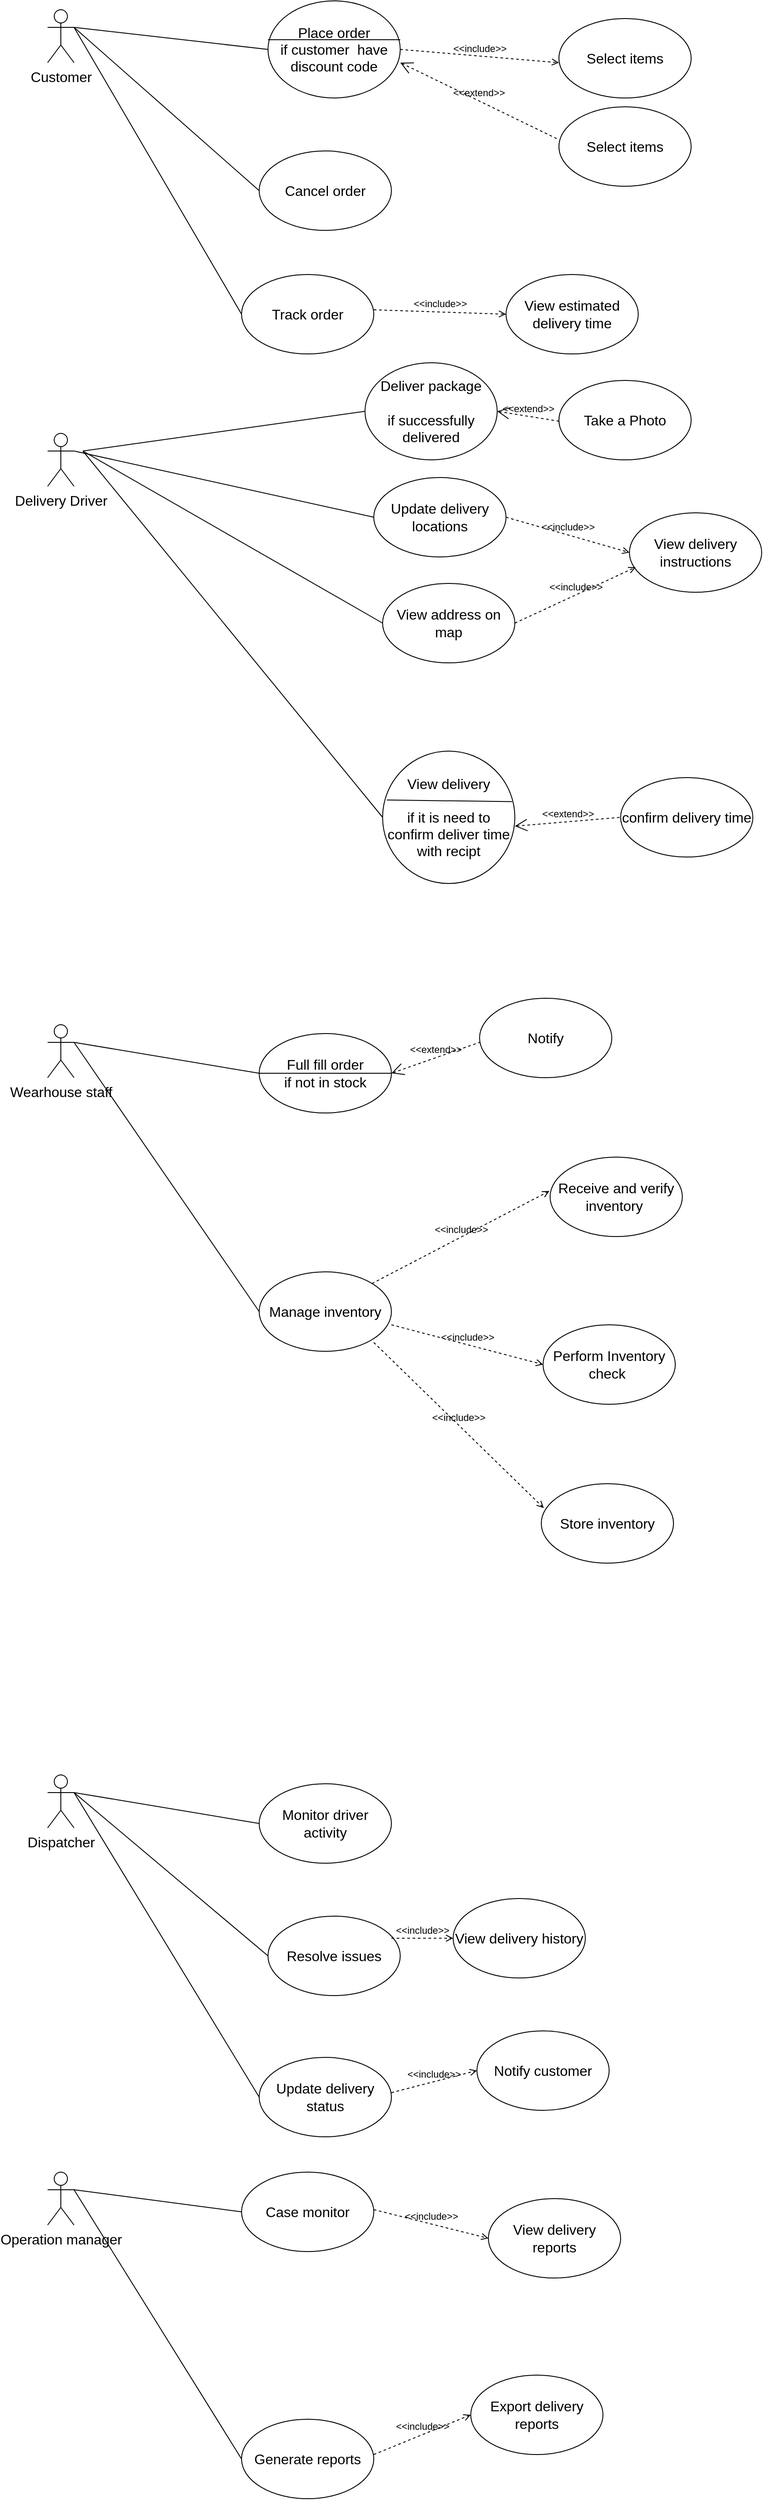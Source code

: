 <mxfile version="13.9.9" type="device"><diagram id="Kwxwy0MDBbW_qvgyFE3R" name="Page-1"><mxGraphModel dx="1205" dy="707" grid="1" gridSize="10" guides="1" tooltips="1" connect="1" arrows="1" fold="1" page="1" pageScale="1" pageWidth="1654" pageHeight="2336" math="0" shadow="0"><root><mxCell id="0"/><mxCell id="1" parent="0"/><mxCell id="YSxd2vETgOVx_CU022U8-1" value="&lt;font style=&quot;font-size: 16px&quot;&gt;Customer&lt;/font&gt;" style="shape=umlActor;verticalLabelPosition=bottom;verticalAlign=top;html=1;outlineConnect=0;" parent="1" vertex="1"><mxGeometry x="190" y="60" width="30" height="60" as="geometry"/></mxCell><mxCell id="YSxd2vETgOVx_CU022U8-3" value="&lt;font style=&quot;font-size: 16px&quot;&gt;Cancel order&lt;/font&gt;" style="ellipse;whiteSpace=wrap;html=1;" parent="1" vertex="1"><mxGeometry x="430" y="220" width="150" height="90" as="geometry"/></mxCell><mxCell id="YSxd2vETgOVx_CU022U8-4" value="&lt;font style=&quot;font-size: 16px&quot;&gt;Track order&lt;/font&gt;" style="ellipse;whiteSpace=wrap;html=1;" parent="1" vertex="1"><mxGeometry x="410" y="360" width="150" height="90" as="geometry"/></mxCell><mxCell id="YSxd2vETgOVx_CU022U8-5" value="&lt;font style=&quot;font-size: 16px&quot;&gt;Delivery Driver&lt;/font&gt;" style="shape=umlActor;verticalLabelPosition=bottom;verticalAlign=top;html=1;outlineConnect=0;" parent="1" vertex="1"><mxGeometry x="190" y="540" width="30" height="60" as="geometry"/></mxCell><mxCell id="YSxd2vETgOVx_CU022U8-8" value="&lt;font style=&quot;font-size: 16px&quot;&gt;Update delivery locations&lt;/font&gt;" style="ellipse;whiteSpace=wrap;html=1;" parent="1" vertex="1"><mxGeometry x="560" y="590" width="150" height="90" as="geometry"/></mxCell><mxCell id="YSxd2vETgOVx_CU022U8-9" value="&lt;font style=&quot;font-size: 16px&quot;&gt;View address on map&lt;/font&gt;" style="ellipse;whiteSpace=wrap;html=1;" parent="1" vertex="1"><mxGeometry x="570" y="710" width="150" height="90" as="geometry"/></mxCell><mxCell id="YSxd2vETgOVx_CU022U8-15" value="" style="endArrow=none;html=1;exitX=1;exitY=0.333;exitDx=0;exitDy=0;exitPerimeter=0;entryX=0;entryY=0.5;entryDx=0;entryDy=0;" parent="1" source="YSxd2vETgOVx_CU022U8-1" target="YSxd2vETgOVx_CU022U8-2" edge="1"><mxGeometry width="50" height="50" relative="1" as="geometry"><mxPoint x="640" y="640" as="sourcePoint"/><mxPoint x="690" y="590" as="targetPoint"/></mxGeometry></mxCell><mxCell id="YSxd2vETgOVx_CU022U8-16" value="" style="endArrow=none;html=1;exitX=1;exitY=0.333;exitDx=0;exitDy=0;exitPerimeter=0;entryX=0;entryY=0.5;entryDx=0;entryDy=0;" parent="1" source="YSxd2vETgOVx_CU022U8-1" target="YSxd2vETgOVx_CU022U8-3" edge="1"><mxGeometry width="50" height="50" relative="1" as="geometry"><mxPoint x="230" y="380" as="sourcePoint"/><mxPoint x="420" y="405" as="targetPoint"/></mxGeometry></mxCell><mxCell id="YSxd2vETgOVx_CU022U8-17" value="" style="endArrow=none;html=1;exitX=1;exitY=0.333;exitDx=0;exitDy=0;exitPerimeter=0;entryX=0;entryY=0.5;entryDx=0;entryDy=0;" parent="1" source="YSxd2vETgOVx_CU022U8-1" target="YSxd2vETgOVx_CU022U8-4" edge="1"><mxGeometry width="50" height="50" relative="1" as="geometry"><mxPoint x="230" y="380" as="sourcePoint"/><mxPoint x="420" y="555" as="targetPoint"/></mxGeometry></mxCell><mxCell id="YSxd2vETgOVx_CU022U8-22" value="" style="endArrow=none;html=1;entryX=0;entryY=0.5;entryDx=0;entryDy=0;exitX=1;exitY=0.333;exitDx=0;exitDy=0;exitPerimeter=0;" parent="1" source="YSxd2vETgOVx_CU022U8-5" target="YSxd2vETgOVx_CU022U8-8" edge="1"><mxGeometry width="50" height="50" relative="1" as="geometry"><mxPoint x="230" y="820" as="sourcePoint"/><mxPoint x="390" y="745.0" as="targetPoint"/></mxGeometry></mxCell><mxCell id="YSxd2vETgOVx_CU022U8-23" value="&lt;span style=&quot;font-size: 16px&quot;&gt;Wearhouse staff&lt;/span&gt;" style="shape=umlActor;verticalLabelPosition=bottom;verticalAlign=top;html=1;outlineConnect=0;" parent="1" vertex="1"><mxGeometry x="190" y="1210" width="30" height="60" as="geometry"/></mxCell><mxCell id="YSxd2vETgOVx_CU022U8-24" value="&lt;span style=&quot;font-size: 16px&quot;&gt;Full fill order&lt;br&gt;if not in stock&lt;br&gt;&lt;/span&gt;" style="ellipse;whiteSpace=wrap;html=1;" parent="1" vertex="1"><mxGeometry x="430" y="1220" width="150" height="90" as="geometry"/></mxCell><mxCell id="YSxd2vETgOVx_CU022U8-25" value="&lt;span style=&quot;font-size: 16px&quot;&gt;Receive and verify inventory&amp;nbsp;&lt;/span&gt;" style="ellipse;whiteSpace=wrap;html=1;" parent="1" vertex="1"><mxGeometry x="760" y="1360" width="150" height="90" as="geometry"/></mxCell><mxCell id="YSxd2vETgOVx_CU022U8-26" value="&lt;span style=&quot;font-size: 16px&quot;&gt;Perform Inventory&lt;br&gt;check&amp;nbsp;&lt;/span&gt;" style="ellipse;whiteSpace=wrap;html=1;" parent="1" vertex="1"><mxGeometry x="752" y="1550" width="150" height="90" as="geometry"/></mxCell><mxCell id="YSxd2vETgOVx_CU022U8-27" value="&lt;span style=&quot;font-size: 16px&quot;&gt;Store inventory&lt;/span&gt;" style="ellipse;whiteSpace=wrap;html=1;" parent="1" vertex="1"><mxGeometry x="750" y="1730" width="150" height="90" as="geometry"/></mxCell><mxCell id="YSxd2vETgOVx_CU022U8-28" value="&lt;span style=&quot;font-size: 16px&quot;&gt;Manage inventory&lt;/span&gt;" style="ellipse;whiteSpace=wrap;html=1;" parent="1" vertex="1"><mxGeometry x="430" y="1490" width="150" height="90" as="geometry"/></mxCell><mxCell id="YSxd2vETgOVx_CU022U8-30" value="" style="endArrow=none;html=1;entryX=0;entryY=0.5;entryDx=0;entryDy=0;exitX=1;exitY=0.333;exitDx=0;exitDy=0;exitPerimeter=0;" parent="1" source="YSxd2vETgOVx_CU022U8-23" target="YSxd2vETgOVx_CU022U8-24" edge="1"><mxGeometry width="50" height="50" relative="1" as="geometry"><mxPoint x="230" y="1430" as="sourcePoint"/><mxPoint x="420" y="1615" as="targetPoint"/></mxGeometry></mxCell><mxCell id="YSxd2vETgOVx_CU022U8-33" value="" style="endArrow=none;html=1;entryX=0;entryY=0.5;entryDx=0;entryDy=0;exitX=1;exitY=0.333;exitDx=0;exitDy=0;exitPerimeter=0;" parent="1" source="YSxd2vETgOVx_CU022U8-23" target="YSxd2vETgOVx_CU022U8-28" edge="1"><mxGeometry width="50" height="50" relative="1" as="geometry"><mxPoint x="230" y="1430" as="sourcePoint"/><mxPoint x="420" y="1905" as="targetPoint"/></mxGeometry></mxCell><mxCell id="YSxd2vETgOVx_CU022U8-36" value="&lt;span style=&quot;font-size: 16px&quot;&gt;Dispatcher&lt;/span&gt;" style="shape=umlActor;verticalLabelPosition=bottom;verticalAlign=top;html=1;outlineConnect=0;" parent="1" vertex="1"><mxGeometry x="190" y="2060" width="30" height="60" as="geometry"/></mxCell><mxCell id="YSxd2vETgOVx_CU022U8-38" value="&lt;span style=&quot;font-size: 16px&quot;&gt;Monitor driver activity&lt;/span&gt;" style="ellipse;whiteSpace=wrap;html=1;" parent="1" vertex="1"><mxGeometry x="430" y="2070" width="150" height="90" as="geometry"/></mxCell><mxCell id="YSxd2vETgOVx_CU022U8-39" value="&lt;span style=&quot;font-size: 16px&quot;&gt;Resolve issues&lt;/span&gt;" style="ellipse;whiteSpace=wrap;html=1;" parent="1" vertex="1"><mxGeometry x="440" y="2220" width="150" height="90" as="geometry"/></mxCell><mxCell id="YSxd2vETgOVx_CU022U8-40" value="&lt;span style=&quot;font-size: 16px&quot;&gt;Update delivery status&lt;/span&gt;" style="ellipse;whiteSpace=wrap;html=1;" parent="1" vertex="1"><mxGeometry x="430" y="2380" width="150" height="90" as="geometry"/></mxCell><mxCell id="YSxd2vETgOVx_CU022U8-41" value="&lt;span style=&quot;font-size: 16px&quot;&gt;Operation manager&lt;/span&gt;" style="shape=umlActor;verticalLabelPosition=bottom;verticalAlign=top;html=1;outlineConnect=0;" parent="1" vertex="1"><mxGeometry x="190" y="2510" width="30" height="60" as="geometry"/></mxCell><mxCell id="YSxd2vETgOVx_CU022U8-42" value="&lt;span style=&quot;font-size: 16px&quot;&gt;Case monitor&lt;/span&gt;" style="ellipse;whiteSpace=wrap;html=1;" parent="1" vertex="1"><mxGeometry x="410" y="2510" width="150" height="90" as="geometry"/></mxCell><mxCell id="YSxd2vETgOVx_CU022U8-44" value="&lt;span style=&quot;font-size: 16px&quot;&gt;Generate reports&lt;/span&gt;" style="ellipse;whiteSpace=wrap;html=1;" parent="1" vertex="1"><mxGeometry x="410" y="2790" width="150" height="90" as="geometry"/></mxCell><mxCell id="YSxd2vETgOVx_CU022U8-45" value="" style="endArrow=none;html=1;exitX=1;exitY=0.333;exitDx=0;exitDy=0;exitPerimeter=0;entryX=0;entryY=0.5;entryDx=0;entryDy=0;" parent="1" source="YSxd2vETgOVx_CU022U8-36" target="YSxd2vETgOVx_CU022U8-38" edge="1"><mxGeometry width="50" height="50" relative="1" as="geometry"><mxPoint x="530" y="2050" as="sourcePoint"/><mxPoint x="580" y="2000" as="targetPoint"/></mxGeometry></mxCell><mxCell id="YSxd2vETgOVx_CU022U8-46" value="" style="endArrow=none;html=1;exitX=1;exitY=0.333;exitDx=0;exitDy=0;exitPerimeter=0;entryX=0;entryY=0.5;entryDx=0;entryDy=0;" parent="1" source="YSxd2vETgOVx_CU022U8-36" target="YSxd2vETgOVx_CU022U8-39" edge="1"><mxGeometry width="50" height="50" relative="1" as="geometry"><mxPoint x="230" y="2090" as="sourcePoint"/><mxPoint x="420.0" y="2135" as="targetPoint"/></mxGeometry></mxCell><mxCell id="YSxd2vETgOVx_CU022U8-47" value="" style="endArrow=none;html=1;exitX=1;exitY=0.333;exitDx=0;exitDy=0;exitPerimeter=0;entryX=0;entryY=0.5;entryDx=0;entryDy=0;" parent="1" source="YSxd2vETgOVx_CU022U8-36" target="YSxd2vETgOVx_CU022U8-40" edge="1"><mxGeometry width="50" height="50" relative="1" as="geometry"><mxPoint x="230" y="2090" as="sourcePoint"/><mxPoint x="420.0" y="2265" as="targetPoint"/></mxGeometry></mxCell><mxCell id="YSxd2vETgOVx_CU022U8-48" value="" style="endArrow=none;html=1;exitX=1;exitY=0.333;exitDx=0;exitDy=0;exitPerimeter=0;entryX=0;entryY=0.5;entryDx=0;entryDy=0;" parent="1" source="YSxd2vETgOVx_CU022U8-41" target="YSxd2vETgOVx_CU022U8-42" edge="1"><mxGeometry width="50" height="50" relative="1" as="geometry"><mxPoint x="530" y="2290" as="sourcePoint"/><mxPoint x="580" y="2240" as="targetPoint"/></mxGeometry></mxCell><mxCell id="YSxd2vETgOVx_CU022U8-50" value="" style="endArrow=none;html=1;exitX=1;exitY=0.333;exitDx=0;exitDy=0;exitPerimeter=0;entryX=0;entryY=0.5;entryDx=0;entryDy=0;" parent="1" source="YSxd2vETgOVx_CU022U8-41" target="YSxd2vETgOVx_CU022U8-44" edge="1"><mxGeometry width="50" height="50" relative="1" as="geometry"><mxPoint x="530" y="2760" as="sourcePoint"/><mxPoint x="580" y="2710" as="targetPoint"/></mxGeometry></mxCell><mxCell id="YSxd2vETgOVx_CU022U8-51" value="&amp;lt;&amp;lt;include&amp;gt;&amp;gt;" style="edgeStyle=none;html=1;endArrow=open;verticalAlign=bottom;dashed=1;labelBackgroundColor=none;exitX=1;exitY=0.5;exitDx=0;exitDy=0;" parent="1" source="YSxd2vETgOVx_CU022U8-2" edge="1"><mxGeometry width="160" relative="1" as="geometry"><mxPoint x="610" y="120" as="sourcePoint"/><mxPoint x="770" y="120" as="targetPoint"/></mxGeometry></mxCell><mxCell id="YSxd2vETgOVx_CU022U8-52" value="&lt;font style=&quot;font-size: 16px&quot;&gt;Select items&lt;/font&gt;" style="ellipse;whiteSpace=wrap;html=1;" parent="1" vertex="1"><mxGeometry x="770" y="70" width="150" height="90" as="geometry"/></mxCell><mxCell id="YSxd2vETgOVx_CU022U8-53" value="&lt;font style=&quot;font-size: 16px&quot;&gt;Select items&lt;/font&gt;" style="ellipse;whiteSpace=wrap;html=1;" parent="1" vertex="1"><mxGeometry x="770" y="170" width="150" height="90" as="geometry"/></mxCell><mxCell id="YSxd2vETgOVx_CU022U8-55" value="" style="group" parent="1" vertex="1" connectable="0"><mxGeometry x="440" y="50" width="150" height="110" as="geometry"/></mxCell><mxCell id="YSxd2vETgOVx_CU022U8-2" value="&lt;font style=&quot;font-size: 16px&quot;&gt;Place order&lt;br&gt;if customer&amp;nbsp; have discount code&lt;br&gt;&lt;/font&gt;" style="ellipse;whiteSpace=wrap;html=1;" parent="YSxd2vETgOVx_CU022U8-55" vertex="1"><mxGeometry width="150" height="110" as="geometry"/></mxCell><mxCell id="YSxd2vETgOVx_CU022U8-54" value="" style="line;strokeWidth=1;fillColor=none;align=left;verticalAlign=middle;spacingTop=-1;spacingLeft=3;spacingRight=3;rotatable=0;labelPosition=right;points=[];portConstraint=eastwest;" parent="YSxd2vETgOVx_CU022U8-55" vertex="1"><mxGeometry y="40" width="150" height="8" as="geometry"/></mxCell><mxCell id="YSxd2vETgOVx_CU022U8-56" value="&amp;lt;&amp;lt;extend&amp;gt;&amp;gt;" style="edgeStyle=none;html=1;startArrow=open;endArrow=none;startSize=12;verticalAlign=bottom;dashed=1;labelBackgroundColor=none;entryX=-0.015;entryY=0.402;entryDx=0;entryDy=0;entryPerimeter=0;exitX=1;exitY=0.636;exitDx=0;exitDy=0;exitPerimeter=0;" parent="1" source="YSxd2vETgOVx_CU022U8-2" target="YSxd2vETgOVx_CU022U8-53" edge="1"><mxGeometry width="160" relative="1" as="geometry"><mxPoint x="480" y="360" as="sourcePoint"/><mxPoint x="640" y="360" as="targetPoint"/></mxGeometry></mxCell><mxCell id="YSxd2vETgOVx_CU022U8-58" value="&lt;font style=&quot;font-size: 16px&quot;&gt;View estimated delivery time&lt;/font&gt;" style="ellipse;whiteSpace=wrap;html=1;" parent="1" vertex="1"><mxGeometry x="710" y="360" width="150" height="90" as="geometry"/></mxCell><mxCell id="YSxd2vETgOVx_CU022U8-59" value="&amp;lt;&amp;lt;include&amp;gt;&amp;gt;" style="edgeStyle=none;html=1;endArrow=open;verticalAlign=bottom;dashed=1;labelBackgroundColor=none;exitX=1;exitY=0.5;exitDx=0;exitDy=0;entryX=0;entryY=0.5;entryDx=0;entryDy=0;" parent="1" target="YSxd2vETgOVx_CU022U8-58" edge="1"><mxGeometry width="160" relative="1" as="geometry"><mxPoint x="560.0" y="400.0" as="sourcePoint"/><mxPoint x="740" y="415.0" as="targetPoint"/></mxGeometry></mxCell><mxCell id="wD4pVaDt5Vchkjaisatm-1" value="&amp;lt;&amp;lt;include&amp;gt;&amp;gt;" style="edgeStyle=none;html=1;endArrow=open;verticalAlign=bottom;dashed=1;labelBackgroundColor=none;exitX=1;exitY=0;exitDx=0;exitDy=0;entryX=-0.005;entryY=0.427;entryDx=0;entryDy=0;entryPerimeter=0;" edge="1" parent="1" source="YSxd2vETgOVx_CU022U8-28" target="YSxd2vETgOVx_CU022U8-25"><mxGeometry width="160" relative="1" as="geometry"><mxPoint x="575.03" y="1280" as="sourcePoint"/><mxPoint x="709.997" y="1483.18" as="targetPoint"/></mxGeometry></mxCell><mxCell id="wD4pVaDt5Vchkjaisatm-2" value="&amp;lt;&amp;lt;include&amp;gt;&amp;gt;" style="edgeStyle=none;html=1;endArrow=open;verticalAlign=bottom;dashed=1;labelBackgroundColor=none;exitX=1;exitY=0.5;exitDx=0;exitDy=0;entryX=0;entryY=0.5;entryDx=0;entryDy=0;" edge="1" parent="1" target="YSxd2vETgOVx_CU022U8-26"><mxGeometry width="160" relative="1" as="geometry"><mxPoint x="580.0" y="1550" as="sourcePoint"/><mxPoint x="764.22" y="1668.43" as="targetPoint"/></mxGeometry></mxCell><mxCell id="wD4pVaDt5Vchkjaisatm-3" value="&amp;lt;&amp;lt;include&amp;gt;&amp;gt;" style="edgeStyle=none;html=1;endArrow=open;verticalAlign=bottom;dashed=1;labelBackgroundColor=none;exitX=1;exitY=0.5;exitDx=0;exitDy=0;entryX=0.019;entryY=0.307;entryDx=0;entryDy=0;entryPerimeter=0;" edge="1" parent="1" target="YSxd2vETgOVx_CU022U8-27"><mxGeometry width="160" relative="1" as="geometry"><mxPoint x="560.0" y="1570" as="sourcePoint"/><mxPoint x="732" y="1615" as="targetPoint"/></mxGeometry></mxCell><mxCell id="wD4pVaDt5Vchkjaisatm-4" value="" style="line;strokeWidth=1;fillColor=none;align=left;verticalAlign=middle;spacingTop=-1;spacingLeft=3;spacingRight=3;rotatable=0;labelPosition=right;points=[];portConstraint=eastwest;" vertex="1" parent="1"><mxGeometry x="430" y="1261" width="150" height="8" as="geometry"/></mxCell><mxCell id="wD4pVaDt5Vchkjaisatm-5" value="&lt;span style=&quot;font-size: 16px&quot;&gt;Notify&lt;/span&gt;" style="ellipse;whiteSpace=wrap;html=1;" vertex="1" parent="1"><mxGeometry x="680" y="1180" width="150" height="90" as="geometry"/></mxCell><mxCell id="wD4pVaDt5Vchkjaisatm-6" value="&amp;lt;&amp;lt;extend&amp;gt;&amp;gt;" style="edgeStyle=none;html=1;startArrow=open;endArrow=none;startSize=12;verticalAlign=bottom;dashed=1;labelBackgroundColor=none;exitX=1;exitY=0.5;exitDx=0;exitDy=0;" edge="1" parent="1" source="YSxd2vETgOVx_CU022U8-24"><mxGeometry width="160" relative="1" as="geometry"><mxPoint x="520" y="1230" as="sourcePoint"/><mxPoint x="680" y="1230" as="targetPoint"/></mxGeometry></mxCell><mxCell id="wD4pVaDt5Vchkjaisatm-7" value="&lt;span style=&quot;font-size: 16px&quot;&gt;Notify customer&lt;/span&gt;" style="ellipse;whiteSpace=wrap;html=1;" vertex="1" parent="1"><mxGeometry x="677" y="2350" width="150" height="90" as="geometry"/></mxCell><mxCell id="wD4pVaDt5Vchkjaisatm-8" value="&amp;lt;&amp;lt;include&amp;gt;&amp;gt;" style="edgeStyle=none;html=1;endArrow=open;verticalAlign=bottom;dashed=1;labelBackgroundColor=none;exitX=1;exitY=0.5;exitDx=0;exitDy=0;entryX=0;entryY=0.5;entryDx=0;entryDy=0;" edge="1" parent="1" target="wD4pVaDt5Vchkjaisatm-7"><mxGeometry width="160" relative="1" as="geometry"><mxPoint x="580.0" y="2420" as="sourcePoint"/><mxPoint x="772.85" y="2607.63" as="targetPoint"/></mxGeometry></mxCell><mxCell id="wD4pVaDt5Vchkjaisatm-9" value="" style="endArrow=none;html=1;entryX=0;entryY=0.5;entryDx=0;entryDy=0;" edge="1" parent="1" target="YSxd2vETgOVx_CU022U8-9"><mxGeometry width="50" height="50" relative="1" as="geometry"><mxPoint x="230" y="560" as="sourcePoint"/><mxPoint x="590" y="595" as="targetPoint"/></mxGeometry></mxCell><mxCell id="wD4pVaDt5Vchkjaisatm-10" value="" style="endArrow=none;html=1;entryX=0;entryY=0.5;entryDx=0;entryDy=0;" edge="1" parent="1" target="YSxd2vETgOVx_CU022U8-10"><mxGeometry width="50" height="50" relative="1" as="geometry"><mxPoint x="230" y="560" as="sourcePoint"/><mxPoint x="580.0" y="765.0" as="targetPoint"/></mxGeometry></mxCell><mxCell id="wD4pVaDt5Vchkjaisatm-11" value="&lt;font style=&quot;font-size: 16px&quot;&gt;View delivery instructions&lt;/font&gt;" style="ellipse;whiteSpace=wrap;html=1;" vertex="1" parent="1"><mxGeometry x="850" y="630" width="150" height="90" as="geometry"/></mxCell><mxCell id="wD4pVaDt5Vchkjaisatm-12" value="&amp;lt;&amp;lt;include&amp;gt;&amp;gt;" style="edgeStyle=none;html=1;endArrow=open;verticalAlign=bottom;dashed=1;labelBackgroundColor=none;exitX=1;exitY=0.5;exitDx=0;exitDy=0;entryX=0;entryY=0.5;entryDx=0;entryDy=0;" edge="1" parent="1" source="YSxd2vETgOVx_CU022U8-8" target="wD4pVaDt5Vchkjaisatm-11"><mxGeometry width="160" relative="1" as="geometry"><mxPoint x="730.0" y="582.5" as="sourcePoint"/><mxPoint x="880" y="587.5" as="targetPoint"/></mxGeometry></mxCell><mxCell id="wD4pVaDt5Vchkjaisatm-13" value="&amp;lt;&amp;lt;include&amp;gt;&amp;gt;" style="edgeStyle=none;html=1;endArrow=open;verticalAlign=bottom;dashed=1;labelBackgroundColor=none;exitX=1;exitY=0.5;exitDx=0;exitDy=0;entryX=0.047;entryY=0.685;entryDx=0;entryDy=0;entryPerimeter=0;" edge="1" parent="1" source="YSxd2vETgOVx_CU022U8-9" target="wD4pVaDt5Vchkjaisatm-11"><mxGeometry width="160" relative="1" as="geometry"><mxPoint x="740.0" y="592.5" as="sourcePoint"/><mxPoint x="860.0" y="605" as="targetPoint"/></mxGeometry></mxCell><mxCell id="wD4pVaDt5Vchkjaisatm-15" value="" style="group" vertex="1" connectable="0" parent="1"><mxGeometry x="570" y="900" width="150" height="150" as="geometry"/></mxCell><mxCell id="YSxd2vETgOVx_CU022U8-10" value="&lt;span style=&quot;font-size: 16px&quot;&gt;View delivery&lt;br&gt;&lt;br&gt;if it is need to confirm deliver time with recipt&lt;br&gt;&lt;/span&gt;" style="ellipse;whiteSpace=wrap;html=1;" parent="wD4pVaDt5Vchkjaisatm-15" vertex="1"><mxGeometry width="150" height="150" as="geometry"/></mxCell><mxCell id="wD4pVaDt5Vchkjaisatm-14" value="" style="endArrow=none;html=1;entryX=0.979;entryY=0.382;entryDx=0;entryDy=0;entryPerimeter=0;exitX=0.032;exitY=0.369;exitDx=0;exitDy=0;exitPerimeter=0;" edge="1" parent="wD4pVaDt5Vchkjaisatm-15" source="YSxd2vETgOVx_CU022U8-10" target="YSxd2vETgOVx_CU022U8-10"><mxGeometry width="50" height="50" relative="1" as="geometry"><mxPoint x="-30" y="-150" as="sourcePoint"/><mxPoint x="20" y="-200" as="targetPoint"/></mxGeometry></mxCell><mxCell id="wD4pVaDt5Vchkjaisatm-16" value="&lt;font style=&quot;font-size: 16px&quot;&gt;confirm delivery time&lt;/font&gt;" style="ellipse;whiteSpace=wrap;html=1;" vertex="1" parent="1"><mxGeometry x="840" y="930" width="150" height="90" as="geometry"/></mxCell><mxCell id="wD4pVaDt5Vchkjaisatm-17" value="&amp;lt;&amp;lt;extend&amp;gt;&amp;gt;" style="edgeStyle=none;html=1;startArrow=open;endArrow=none;startSize=12;verticalAlign=bottom;dashed=1;labelBackgroundColor=none;exitX=1;exitY=0.5;exitDx=0;exitDy=0;entryX=0;entryY=0.5;entryDx=0;entryDy=0;" edge="1" parent="1" target="wD4pVaDt5Vchkjaisatm-16"><mxGeometry width="160" relative="1" as="geometry"><mxPoint x="720.0" y="985" as="sourcePoint"/><mxPoint x="820" y="950" as="targetPoint"/></mxGeometry></mxCell><mxCell id="wD4pVaDt5Vchkjaisatm-18" value="&lt;span style=&quot;font-size: 16px&quot;&gt;View delivery history&lt;/span&gt;" style="ellipse;whiteSpace=wrap;html=1;" vertex="1" parent="1"><mxGeometry x="650" y="2200" width="150" height="90" as="geometry"/></mxCell><mxCell id="wD4pVaDt5Vchkjaisatm-19" value="&amp;lt;&amp;lt;include&amp;gt;&amp;gt;" style="edgeStyle=none;html=1;endArrow=open;verticalAlign=bottom;dashed=1;labelBackgroundColor=none;exitX=1;exitY=0.5;exitDx=0;exitDy=0;entryX=0;entryY=0.5;entryDx=0;entryDy=0;" edge="1" parent="1" target="wD4pVaDt5Vchkjaisatm-18"><mxGeometry width="160" relative="1" as="geometry"><mxPoint x="580.0" y="2245" as="sourcePoint"/><mxPoint x="677.0" y="2220" as="targetPoint"/></mxGeometry></mxCell><mxCell id="wD4pVaDt5Vchkjaisatm-20" value="&lt;font style=&quot;font-size: 16px&quot;&gt;Deliver package&lt;br&gt;&lt;br&gt;if successfully delivered&lt;br&gt;&lt;/font&gt;" style="ellipse;whiteSpace=wrap;html=1;" vertex="1" parent="1"><mxGeometry x="550" y="460" width="150" height="110" as="geometry"/></mxCell><mxCell id="wD4pVaDt5Vchkjaisatm-21" value="" style="endArrow=none;html=1;entryX=0;entryY=0.5;entryDx=0;entryDy=0;" edge="1" parent="1" target="wD4pVaDt5Vchkjaisatm-20"><mxGeometry width="50" height="50" relative="1" as="geometry"><mxPoint x="230" y="560" as="sourcePoint"/><mxPoint x="570.0" y="645" as="targetPoint"/></mxGeometry></mxCell><mxCell id="wD4pVaDt5Vchkjaisatm-22" value="&lt;font style=&quot;font-size: 16px&quot;&gt;Take a Photo&lt;/font&gt;" style="ellipse;whiteSpace=wrap;html=1;" vertex="1" parent="1"><mxGeometry x="770" y="480" width="150" height="90" as="geometry"/></mxCell><mxCell id="wD4pVaDt5Vchkjaisatm-23" value="&amp;lt;&amp;lt;extend&amp;gt;&amp;gt;" style="edgeStyle=none;html=1;startArrow=open;endArrow=none;startSize=12;verticalAlign=bottom;dashed=1;labelBackgroundColor=none;entryX=-0.015;entryY=0.402;entryDx=0;entryDy=0;entryPerimeter=0;exitX=1;exitY=0.5;exitDx=0;exitDy=0;" edge="1" parent="1" source="wD4pVaDt5Vchkjaisatm-20"><mxGeometry width="160" relative="1" as="geometry"><mxPoint x="592.25" y="440.0" as="sourcePoint"/><mxPoint x="770.0" y="526.22" as="targetPoint"/></mxGeometry></mxCell><mxCell id="wD4pVaDt5Vchkjaisatm-24" value="&lt;span style=&quot;font-size: 16px&quot;&gt;View delivery reports&lt;/span&gt;" style="ellipse;whiteSpace=wrap;html=1;" vertex="1" parent="1"><mxGeometry x="690" y="2540" width="150" height="90" as="geometry"/></mxCell><mxCell id="wD4pVaDt5Vchkjaisatm-25" value="&amp;lt;&amp;lt;include&amp;gt;&amp;gt;" style="edgeStyle=none;html=1;endArrow=open;verticalAlign=bottom;dashed=1;labelBackgroundColor=none;exitX=1;exitY=0.5;exitDx=0;exitDy=0;entryX=0;entryY=0.5;entryDx=0;entryDy=0;" edge="1" parent="1" target="wD4pVaDt5Vchkjaisatm-24"><mxGeometry width="160" relative="1" as="geometry"><mxPoint x="560.0" y="2552.5" as="sourcePoint"/><mxPoint x="657.0" y="2527.5" as="targetPoint"/></mxGeometry></mxCell><mxCell id="wD4pVaDt5Vchkjaisatm-26" value="&lt;span style=&quot;font-size: 16px&quot;&gt;Export delivery reports&lt;/span&gt;" style="ellipse;whiteSpace=wrap;html=1;" vertex="1" parent="1"><mxGeometry x="670" y="2740" width="150" height="90" as="geometry"/></mxCell><mxCell id="wD4pVaDt5Vchkjaisatm-27" value="&amp;lt;&amp;lt;include&amp;gt;&amp;gt;" style="edgeStyle=none;html=1;endArrow=open;verticalAlign=bottom;dashed=1;labelBackgroundColor=none;exitX=1;exitY=0.5;exitDx=0;exitDy=0;entryX=0;entryY=0.5;entryDx=0;entryDy=0;" edge="1" parent="1" target="wD4pVaDt5Vchkjaisatm-26"><mxGeometry width="160" relative="1" as="geometry"><mxPoint x="560.0" y="2830" as="sourcePoint"/><mxPoint x="690.0" y="2862.5" as="targetPoint"/></mxGeometry></mxCell></root></mxGraphModel></diagram></mxfile>